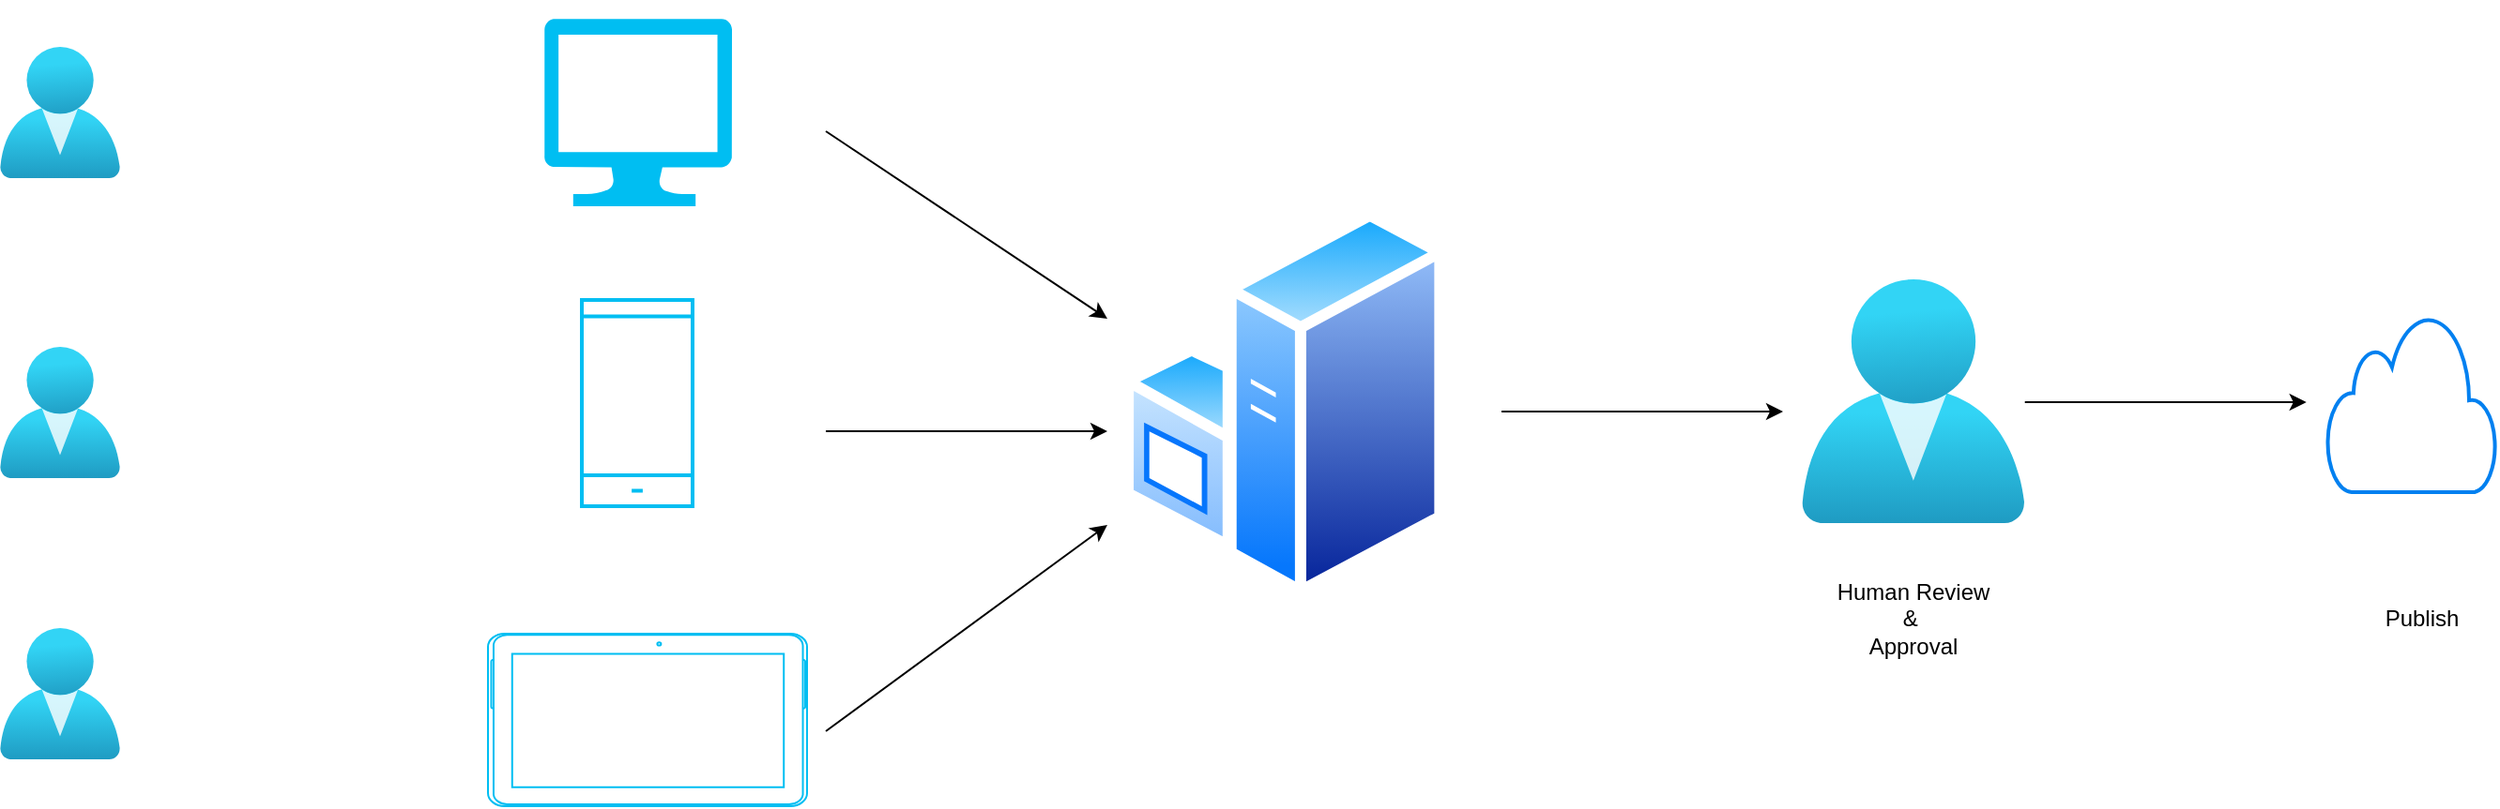 <mxfile version="28.0.6">
  <diagram name="Page-1" id="IWnT7rWKHoxOmlrRnrYc">
    <mxGraphModel dx="1678" dy="914" grid="1" gridSize="10" guides="1" tooltips="1" connect="1" arrows="1" fold="1" page="1" pageScale="1" pageWidth="850" pageHeight="1100" math="0" shadow="0">
      <root>
        <mxCell id="0" />
        <mxCell id="1" parent="0" />
        <mxCell id="6y6z_T6-k6YA50oCPL8W-1" value="" style="shape=image;html=1;verticalAlign=top;verticalLabelPosition=bottom;labelBackgroundColor=#ffffff;imageAspect=0;aspect=fixed;image=https://icons.diagrams.net/icon-cache1/Essential_Web_4-2054/content-form-contract-article-paper-880.svg" vertex="1" parent="1">
          <mxGeometry x="180" y="130" width="120" height="120" as="geometry" />
        </mxCell>
        <mxCell id="6y6z_T6-k6YA50oCPL8W-2" value="" style="image;aspect=fixed;html=1;points=[];align=center;fontSize=12;image=img/lib/azure2/identity/Users.svg;" vertex="1" parent="1">
          <mxGeometry x="80" y="155" width="64" height="70" as="geometry" />
        </mxCell>
        <mxCell id="6y6z_T6-k6YA50oCPL8W-3" value="" style="shape=image;html=1;verticalAlign=top;verticalLabelPosition=bottom;labelBackgroundColor=#ffffff;imageAspect=0;aspect=fixed;image=https://icons.diagrams.net/icon-cache1/Essential_Web_4-2054/content-form-contract-article-paper-880.svg" vertex="1" parent="1">
          <mxGeometry x="180" y="290" width="120" height="120" as="geometry" />
        </mxCell>
        <mxCell id="6y6z_T6-k6YA50oCPL8W-4" value="" style="image;aspect=fixed;html=1;points=[];align=center;fontSize=12;image=img/lib/azure2/identity/Users.svg;" vertex="1" parent="1">
          <mxGeometry x="80" y="315" width="64" height="70" as="geometry" />
        </mxCell>
        <mxCell id="6y6z_T6-k6YA50oCPL8W-5" value="" style="shape=image;html=1;verticalAlign=top;verticalLabelPosition=bottom;labelBackgroundColor=#ffffff;imageAspect=0;aspect=fixed;image=https://icons.diagrams.net/icon-cache1/Essential_Web_4-2054/content-form-contract-article-paper-880.svg" vertex="1" parent="1">
          <mxGeometry x="180" y="440" width="120" height="120" as="geometry" />
        </mxCell>
        <mxCell id="6y6z_T6-k6YA50oCPL8W-6" value="" style="image;aspect=fixed;html=1;points=[];align=center;fontSize=12;image=img/lib/azure2/identity/Users.svg;" vertex="1" parent="1">
          <mxGeometry x="80" y="465" width="64" height="70" as="geometry" />
        </mxCell>
        <mxCell id="6y6z_T6-k6YA50oCPL8W-8" value="" style="verticalLabelPosition=bottom;html=1;verticalAlign=top;align=center;strokeColor=none;fillColor=#00BEF2;shape=mxgraph.azure.computer;pointerEvents=1;" vertex="1" parent="1">
          <mxGeometry x="370" y="140" width="100" height="100" as="geometry" />
        </mxCell>
        <mxCell id="6y6z_T6-k6YA50oCPL8W-9" value="" style="html=1;verticalLabelPosition=bottom;align=center;labelBackgroundColor=#ffffff;verticalAlign=top;strokeWidth=2;strokeColor=#00BEF2;shadow=0;dashed=0;shape=mxgraph.ios7.icons.smartphone;" vertex="1" parent="1">
          <mxGeometry x="390" y="290" width="59" height="110" as="geometry" />
        </mxCell>
        <mxCell id="6y6z_T6-k6YA50oCPL8W-10" value="" style="verticalLabelPosition=bottom;verticalAlign=top;html=1;shadow=0;dashed=0;strokeWidth=1;shape=mxgraph.android.tab2;strokeColor=#00BEF2;direction=north;" vertex="1" parent="1">
          <mxGeometry x="340" y="468" width="170" height="92" as="geometry" />
        </mxCell>
        <mxCell id="6y6z_T6-k6YA50oCPL8W-11" value="" style="image;aspect=fixed;perimeter=ellipsePerimeter;html=1;align=center;shadow=0;dashed=0;spacingTop=3;image=img/lib/active_directory/windows_server.svg;" vertex="1" parent="1">
          <mxGeometry x="678" y="240" width="172.2" height="210" as="geometry" />
        </mxCell>
        <mxCell id="6y6z_T6-k6YA50oCPL8W-12" value="" style="image;aspect=fixed;html=1;points=[];align=center;fontSize=12;image=img/lib/azure2/identity/Users.svg;" vertex="1" parent="1">
          <mxGeometry x="1040" y="279" width="118.86" height="130" as="geometry" />
        </mxCell>
        <mxCell id="6y6z_T6-k6YA50oCPL8W-20" value="" style="endArrow=classic;html=1;rounded=0;" edge="1" parent="1">
          <mxGeometry relative="1" as="geometry">
            <mxPoint x="520" y="360" as="sourcePoint" />
            <mxPoint x="670" y="360" as="targetPoint" />
          </mxGeometry>
        </mxCell>
        <mxCell id="6y6z_T6-k6YA50oCPL8W-24" value="" style="endArrow=classic;html=1;rounded=0;" edge="1" parent="1">
          <mxGeometry width="50" height="50" relative="1" as="geometry">
            <mxPoint x="520" y="200" as="sourcePoint" />
            <mxPoint x="670" y="300" as="targetPoint" />
          </mxGeometry>
        </mxCell>
        <mxCell id="6y6z_T6-k6YA50oCPL8W-25" value="" style="endArrow=classic;html=1;rounded=0;" edge="1" parent="1">
          <mxGeometry width="50" height="50" relative="1" as="geometry">
            <mxPoint x="520" y="520" as="sourcePoint" />
            <mxPoint x="670" y="410" as="targetPoint" />
          </mxGeometry>
        </mxCell>
        <mxCell id="6y6z_T6-k6YA50oCPL8W-26" value="" style="endArrow=classic;html=1;rounded=0;" edge="1" parent="1">
          <mxGeometry relative="1" as="geometry">
            <mxPoint x="880" y="349.5" as="sourcePoint" />
            <mxPoint x="1030" y="349.5" as="targetPoint" />
          </mxGeometry>
        </mxCell>
        <mxCell id="6y6z_T6-k6YA50oCPL8W-27" value="Human Review&lt;div&gt;&amp;amp;&amp;nbsp;&lt;/div&gt;&lt;div&gt;Approval&lt;/div&gt;" style="text;html=1;align=center;verticalAlign=middle;resizable=0;points=[];autosize=1;strokeColor=none;fillColor=none;" vertex="1" parent="1">
          <mxGeometry x="1049.43" y="430" width="100" height="60" as="geometry" />
        </mxCell>
        <mxCell id="6y6z_T6-k6YA50oCPL8W-28" value="" style="html=1;verticalLabelPosition=bottom;align=center;labelBackgroundColor=#ffffff;verticalAlign=top;strokeWidth=2;strokeColor=#0080F0;shadow=0;dashed=0;shape=mxgraph.ios7.icons.cloud;" vertex="1" parent="1">
          <mxGeometry x="1320" y="297.5" width="90" height="95" as="geometry" />
        </mxCell>
        <mxCell id="6y6z_T6-k6YA50oCPL8W-29" value="Publish" style="text;html=1;align=center;verticalAlign=middle;resizable=0;points=[];autosize=1;strokeColor=none;fillColor=none;" vertex="1" parent="1">
          <mxGeometry x="1340" y="445" width="60" height="30" as="geometry" />
        </mxCell>
        <mxCell id="6y6z_T6-k6YA50oCPL8W-30" value="" style="endArrow=classic;html=1;rounded=0;" edge="1" parent="1">
          <mxGeometry relative="1" as="geometry">
            <mxPoint x="1158.86" y="344.5" as="sourcePoint" />
            <mxPoint x="1308.86" y="344.5" as="targetPoint" />
          </mxGeometry>
        </mxCell>
      </root>
    </mxGraphModel>
  </diagram>
</mxfile>
